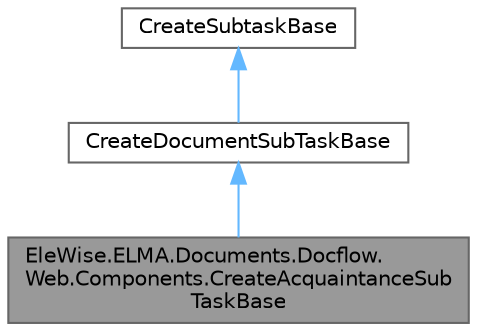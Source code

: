 digraph "EleWise.ELMA.Documents.Docflow.Web.Components.CreateAcquaintanceSubTaskBase"
{
 // LATEX_PDF_SIZE
  bgcolor="transparent";
  edge [fontname=Helvetica,fontsize=10,labelfontname=Helvetica,labelfontsize=10];
  node [fontname=Helvetica,fontsize=10,shape=box,height=0.2,width=0.4];
  Node1 [id="Node000001",label="EleWise.ELMA.Documents.Docflow.\lWeb.Components.CreateAcquaintanceSub\lTaskBase",height=0.2,width=0.4,color="gray40", fillcolor="grey60", style="filled", fontcolor="black",tooltip="Базовый класс для объявления производной задачи ознакомления от различного типа родительских задач"];
  Node2 -> Node1 [id="edge1_Node000001_Node000002",dir="back",color="steelblue1",style="solid",tooltip=" "];
  Node2 [id="Node000002",label="CreateDocumentSubTaskBase",height=0.2,width=0.4,color="gray40", fillcolor="white", style="filled",URL="$class_ele_wise_1_1_e_l_m_a_1_1_documents_1_1_docflow_1_1_web_1_1_components_1_1_create_document_sub_task_base.html",tooltip="Базовый класс для объявления производной задачи документооборота от различного типа родительских зада..."];
  Node3 -> Node2 [id="edge2_Node000002_Node000003",dir="back",color="steelblue1",style="solid",tooltip=" "];
  Node3 [id="Node000003",label="CreateSubtaskBase",height=0.2,width=0.4,color="gray40", fillcolor="white", style="filled",tooltip=" "];
}
